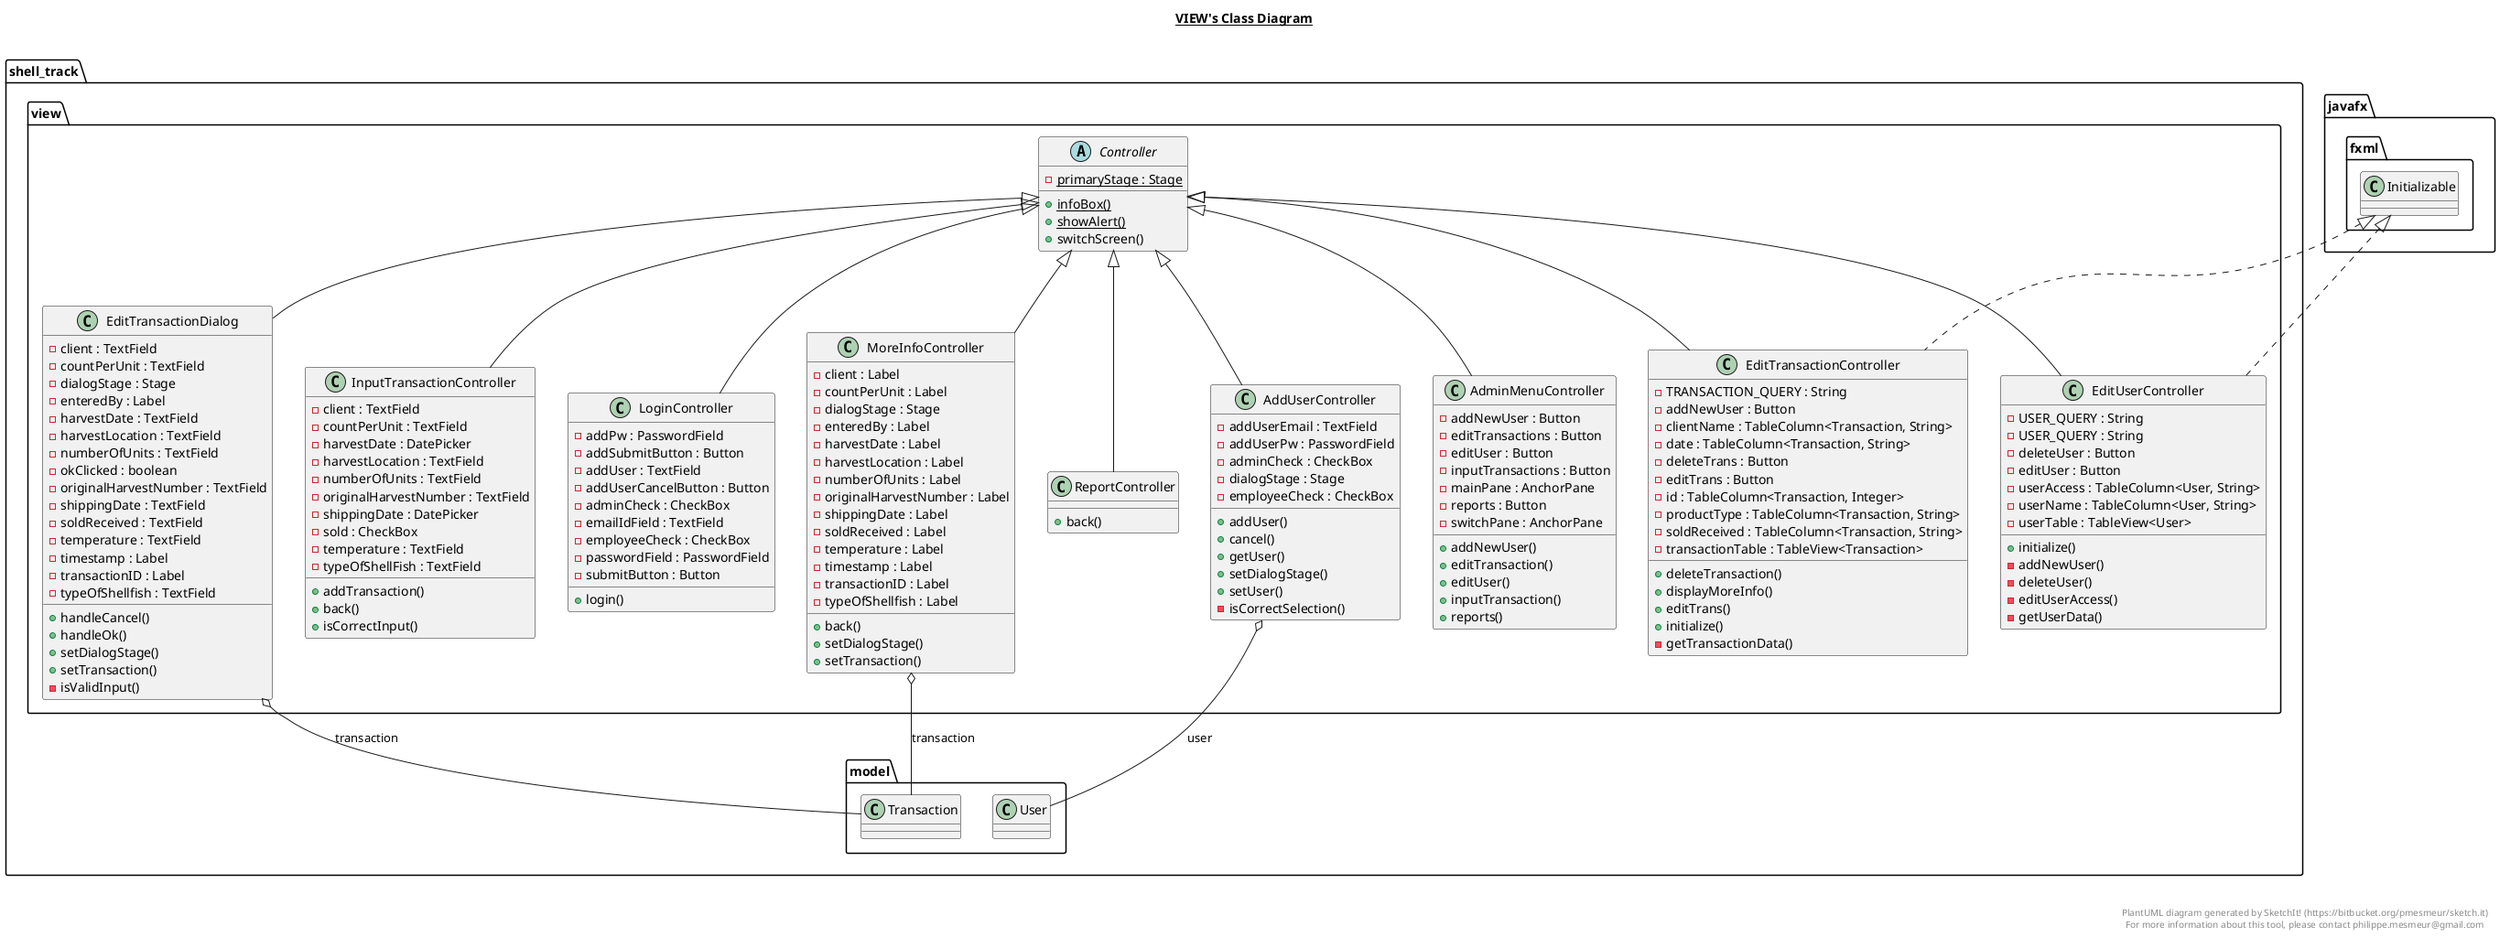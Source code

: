 @startuml

title __VIEW's Class Diagram__\n

  namespace shell_track {
    namespace view {
      class shell_track.view.AddUserController {
          - addUserEmail : TextField
          - addUserPw : PasswordField
          - adminCheck : CheckBox
          - dialogStage : Stage
          - employeeCheck : CheckBox
          + addUser()
          + cancel()
          + getUser()
          + setDialogStage()
          + setUser()
          - isCorrectSelection()
      }
    }
  }
  

  namespace shell_track {
    namespace view {
      class shell_track.view.AdminMenuController {
          - addNewUser : Button
          - editTransactions : Button
          - editUser : Button
          - inputTransactions : Button
          - mainPane : AnchorPane
          - reports : Button
          - switchPane : AnchorPane
          + addNewUser()
          + editTransaction()
          + editUser()
          + inputTransaction()
          + reports()
      }
    }
  }
  

  namespace shell_track {
    namespace view {
      abstract class shell_track.view.Controller {
          {static} - primaryStage : Stage
          {static} + infoBox()
          {static} + showAlert()
          + switchScreen()
      }
    }
  }
  

  namespace shell_track {
    namespace view {
      class shell_track.view.EditTransactionController {
          - TRANSACTION_QUERY : String
          - addNewUser : Button
          - clientName : TableColumn<Transaction, String>
          - date : TableColumn<Transaction, String>
          - deleteTrans : Button
          - editTrans : Button
          - id : TableColumn<Transaction, Integer>
          - productType : TableColumn<Transaction, String>
          - soldReceived : TableColumn<Transaction, String>
          - transactionTable : TableView<Transaction>
          + deleteTransaction()
          + displayMoreInfo()
          + editTrans()
          + initialize()
          - getTransactionData()
      }
    }
  }
  

  namespace shell_track {
    namespace view {
      class shell_track.view.EditTransactionDialog {
          - client : TextField
          - countPerUnit : TextField
          - dialogStage : Stage
          - enteredBy : Label
          - harvestDate : TextField
          - harvestLocation : TextField
          - numberOfUnits : TextField
          - okClicked : boolean
          - originalHarvestNumber : TextField
          - shippingDate : TextField
          - soldReceived : TextField
          - temperature : TextField
          - timestamp : Label
          - transactionID : Label
          - typeOfShellfish : TextField
          + handleCancel()
          + handleOk()
          + setDialogStage()
          + setTransaction()
          - isValidInput()
      }
    }
  }
  

  namespace shell_track {
    namespace view {
      class shell_track.view.EditUserController {
          - USER_QUERY : String
          - USER_QUERY : String
          - deleteUser : Button
          - editUser : Button
          - userAccess : TableColumn<User, String>
          - userName : TableColumn<User, String>
          - userTable : TableView<User>
          + initialize()
          - addNewUser()
          - deleteUser()
          - editUserAccess()
          - getUserData()
      }
    }
  }
  

  namespace shell_track {
    namespace view {
      class shell_track.view.InputTransactionController {
          - client : TextField
          - countPerUnit : TextField
          - harvestDate : DatePicker
          - harvestLocation : TextField
          - numberOfUnits : TextField
          - originalHarvestNumber : TextField
          - shippingDate : DatePicker
          - sold : CheckBox
          - temperature : TextField
          - typeOfShellFish : TextField
          + addTransaction()
          + back()
          + isCorrectInput()
      }
    }
  }
  

  namespace shell_track {
    namespace view {
      class shell_track.view.LoginController {
          - addPw : PasswordField
          - addSubmitButton : Button
          - addUser : TextField
          - addUserCancelButton : Button
          - adminCheck : CheckBox
          - emailIdField : TextField
          - employeeCheck : CheckBox
          - passwordField : PasswordField
          - submitButton : Button
          + login()
      }
    }
  }
  

  namespace shell_track {
    namespace view {
      class shell_track.view.MoreInfoController {
          - client : Label
          - countPerUnit : Label
          - dialogStage : Stage
          - enteredBy : Label
          - harvestDate : Label
          - harvestLocation : Label
          - numberOfUnits : Label
          - originalHarvestNumber : Label
          - shippingDate : Label
          - soldReceived : Label
          - temperature : Label
          - timestamp : Label
          - transactionID : Label
          - typeOfShellfish : Label
          + back()
          + setDialogStage()
          + setTransaction()
      }
    }
  }
  

  namespace shell_track {
    namespace view {
      class shell_track.view.ReportController {
          + back()
      }
    }
  }
  

  shell_track.view.AddUserController -up-|> shell_track.view.Controller
  shell_track.view.AddUserController o-- shell_track.model.User : user
  shell_track.view.AdminMenuController -up-|> shell_track.view.Controller
  shell_track.view.EditTransactionController .up.|> javafx.fxml.Initializable
  shell_track.view.EditTransactionController -up-|> shell_track.view.Controller
  shell_track.view.EditTransactionDialog -up-|> shell_track.view.Controller
  shell_track.view.EditTransactionDialog o-- shell_track.model.Transaction : transaction
  shell_track.view.EditUserController .up.|> javafx.fxml.Initializable
  shell_track.view.EditUserController -up-|> shell_track.view.Controller
  shell_track.view.InputTransactionController -up-|> shell_track.view.Controller
  shell_track.view.LoginController -up-|> shell_track.view.Controller
  shell_track.view.MoreInfoController -up-|> shell_track.view.Controller
  shell_track.view.MoreInfoController o-- shell_track.model.Transaction : transaction
  shell_track.view.ReportController -up-|> shell_track.view.Controller


right footer


PlantUML diagram generated by SketchIt! (https://bitbucket.org/pmesmeur/sketch.it)
For more information about this tool, please contact philippe.mesmeur@gmail.com
endfooter

@enduml
